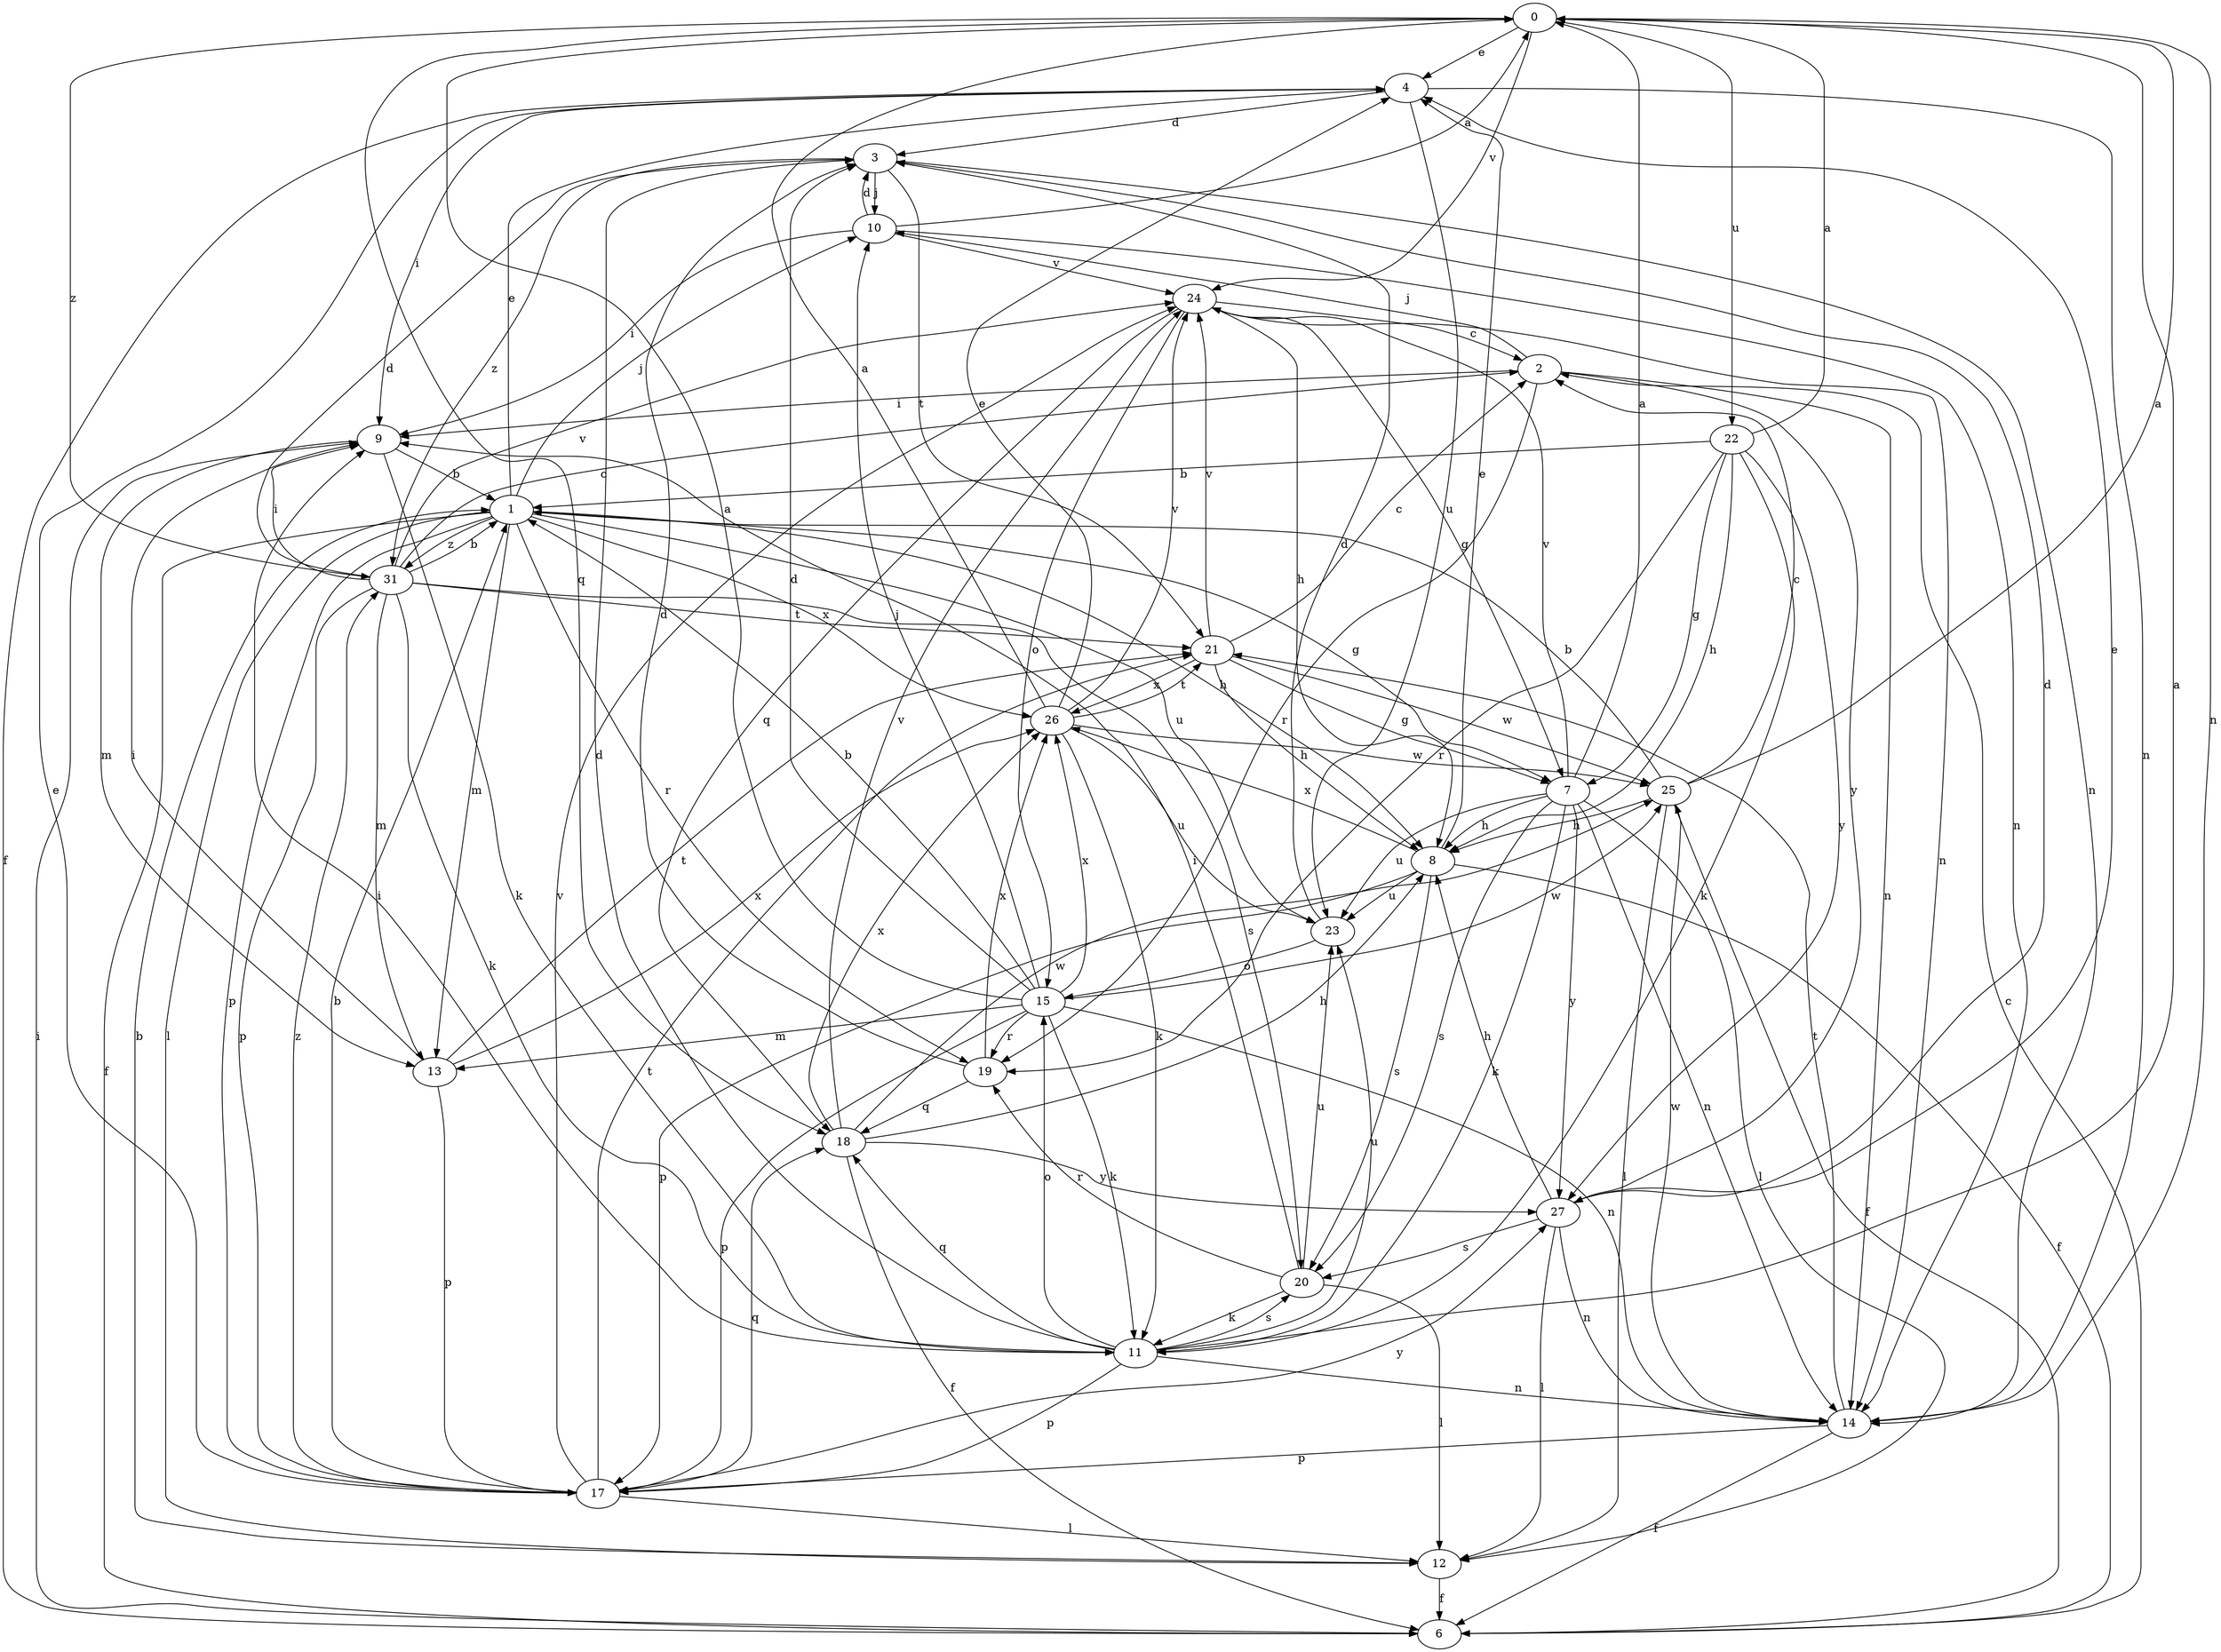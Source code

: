 strict digraph  {
0;
1;
2;
3;
4;
6;
7;
8;
9;
10;
11;
12;
13;
14;
15;
17;
18;
19;
20;
21;
22;
23;
24;
25;
26;
27;
31;
0 -> 4  [label=e];
0 -> 14  [label=n];
0 -> 18  [label=q];
0 -> 22  [label=u];
0 -> 24  [label=v];
0 -> 31  [label=z];
1 -> 4  [label=e];
1 -> 6  [label=f];
1 -> 7  [label=g];
1 -> 8  [label=h];
1 -> 10  [label=j];
1 -> 12  [label=l];
1 -> 13  [label=m];
1 -> 17  [label=p];
1 -> 19  [label=r];
1 -> 23  [label=u];
1 -> 26  [label=x];
1 -> 31  [label=z];
2 -> 9  [label=i];
2 -> 10  [label=j];
2 -> 14  [label=n];
2 -> 19  [label=r];
2 -> 27  [label=y];
3 -> 10  [label=j];
3 -> 14  [label=n];
3 -> 21  [label=t];
3 -> 31  [label=z];
4 -> 3  [label=d];
4 -> 6  [label=f];
4 -> 9  [label=i];
4 -> 14  [label=n];
4 -> 23  [label=u];
6 -> 2  [label=c];
6 -> 9  [label=i];
7 -> 0  [label=a];
7 -> 8  [label=h];
7 -> 11  [label=k];
7 -> 12  [label=l];
7 -> 14  [label=n];
7 -> 20  [label=s];
7 -> 23  [label=u];
7 -> 24  [label=v];
7 -> 27  [label=y];
8 -> 4  [label=e];
8 -> 6  [label=f];
8 -> 17  [label=p];
8 -> 20  [label=s];
8 -> 23  [label=u];
8 -> 26  [label=x];
9 -> 1  [label=b];
9 -> 11  [label=k];
9 -> 13  [label=m];
10 -> 0  [label=a];
10 -> 3  [label=d];
10 -> 9  [label=i];
10 -> 14  [label=n];
10 -> 24  [label=v];
11 -> 0  [label=a];
11 -> 3  [label=d];
11 -> 9  [label=i];
11 -> 14  [label=n];
11 -> 15  [label=o];
11 -> 17  [label=p];
11 -> 18  [label=q];
11 -> 20  [label=s];
11 -> 23  [label=u];
12 -> 1  [label=b];
12 -> 6  [label=f];
13 -> 9  [label=i];
13 -> 17  [label=p];
13 -> 21  [label=t];
13 -> 26  [label=x];
14 -> 6  [label=f];
14 -> 17  [label=p];
14 -> 21  [label=t];
14 -> 25  [label=w];
15 -> 0  [label=a];
15 -> 1  [label=b];
15 -> 3  [label=d];
15 -> 10  [label=j];
15 -> 11  [label=k];
15 -> 13  [label=m];
15 -> 14  [label=n];
15 -> 17  [label=p];
15 -> 19  [label=r];
15 -> 25  [label=w];
15 -> 26  [label=x];
17 -> 1  [label=b];
17 -> 4  [label=e];
17 -> 12  [label=l];
17 -> 18  [label=q];
17 -> 21  [label=t];
17 -> 24  [label=v];
17 -> 27  [label=y];
17 -> 31  [label=z];
18 -> 6  [label=f];
18 -> 8  [label=h];
18 -> 24  [label=v];
18 -> 25  [label=w];
18 -> 26  [label=x];
18 -> 27  [label=y];
19 -> 3  [label=d];
19 -> 18  [label=q];
19 -> 26  [label=x];
20 -> 9  [label=i];
20 -> 11  [label=k];
20 -> 12  [label=l];
20 -> 19  [label=r];
20 -> 23  [label=u];
21 -> 2  [label=c];
21 -> 7  [label=g];
21 -> 8  [label=h];
21 -> 24  [label=v];
21 -> 25  [label=w];
21 -> 26  [label=x];
22 -> 0  [label=a];
22 -> 1  [label=b];
22 -> 7  [label=g];
22 -> 8  [label=h];
22 -> 11  [label=k];
22 -> 19  [label=r];
22 -> 27  [label=y];
23 -> 3  [label=d];
23 -> 15  [label=o];
24 -> 2  [label=c];
24 -> 7  [label=g];
24 -> 8  [label=h];
24 -> 14  [label=n];
24 -> 15  [label=o];
24 -> 18  [label=q];
25 -> 0  [label=a];
25 -> 1  [label=b];
25 -> 2  [label=c];
25 -> 6  [label=f];
25 -> 8  [label=h];
25 -> 12  [label=l];
26 -> 0  [label=a];
26 -> 4  [label=e];
26 -> 11  [label=k];
26 -> 21  [label=t];
26 -> 23  [label=u];
26 -> 24  [label=v];
26 -> 25  [label=w];
27 -> 3  [label=d];
27 -> 4  [label=e];
27 -> 8  [label=h];
27 -> 12  [label=l];
27 -> 14  [label=n];
27 -> 20  [label=s];
31 -> 1  [label=b];
31 -> 2  [label=c];
31 -> 3  [label=d];
31 -> 9  [label=i];
31 -> 11  [label=k];
31 -> 13  [label=m];
31 -> 17  [label=p];
31 -> 20  [label=s];
31 -> 21  [label=t];
31 -> 24  [label=v];
}
